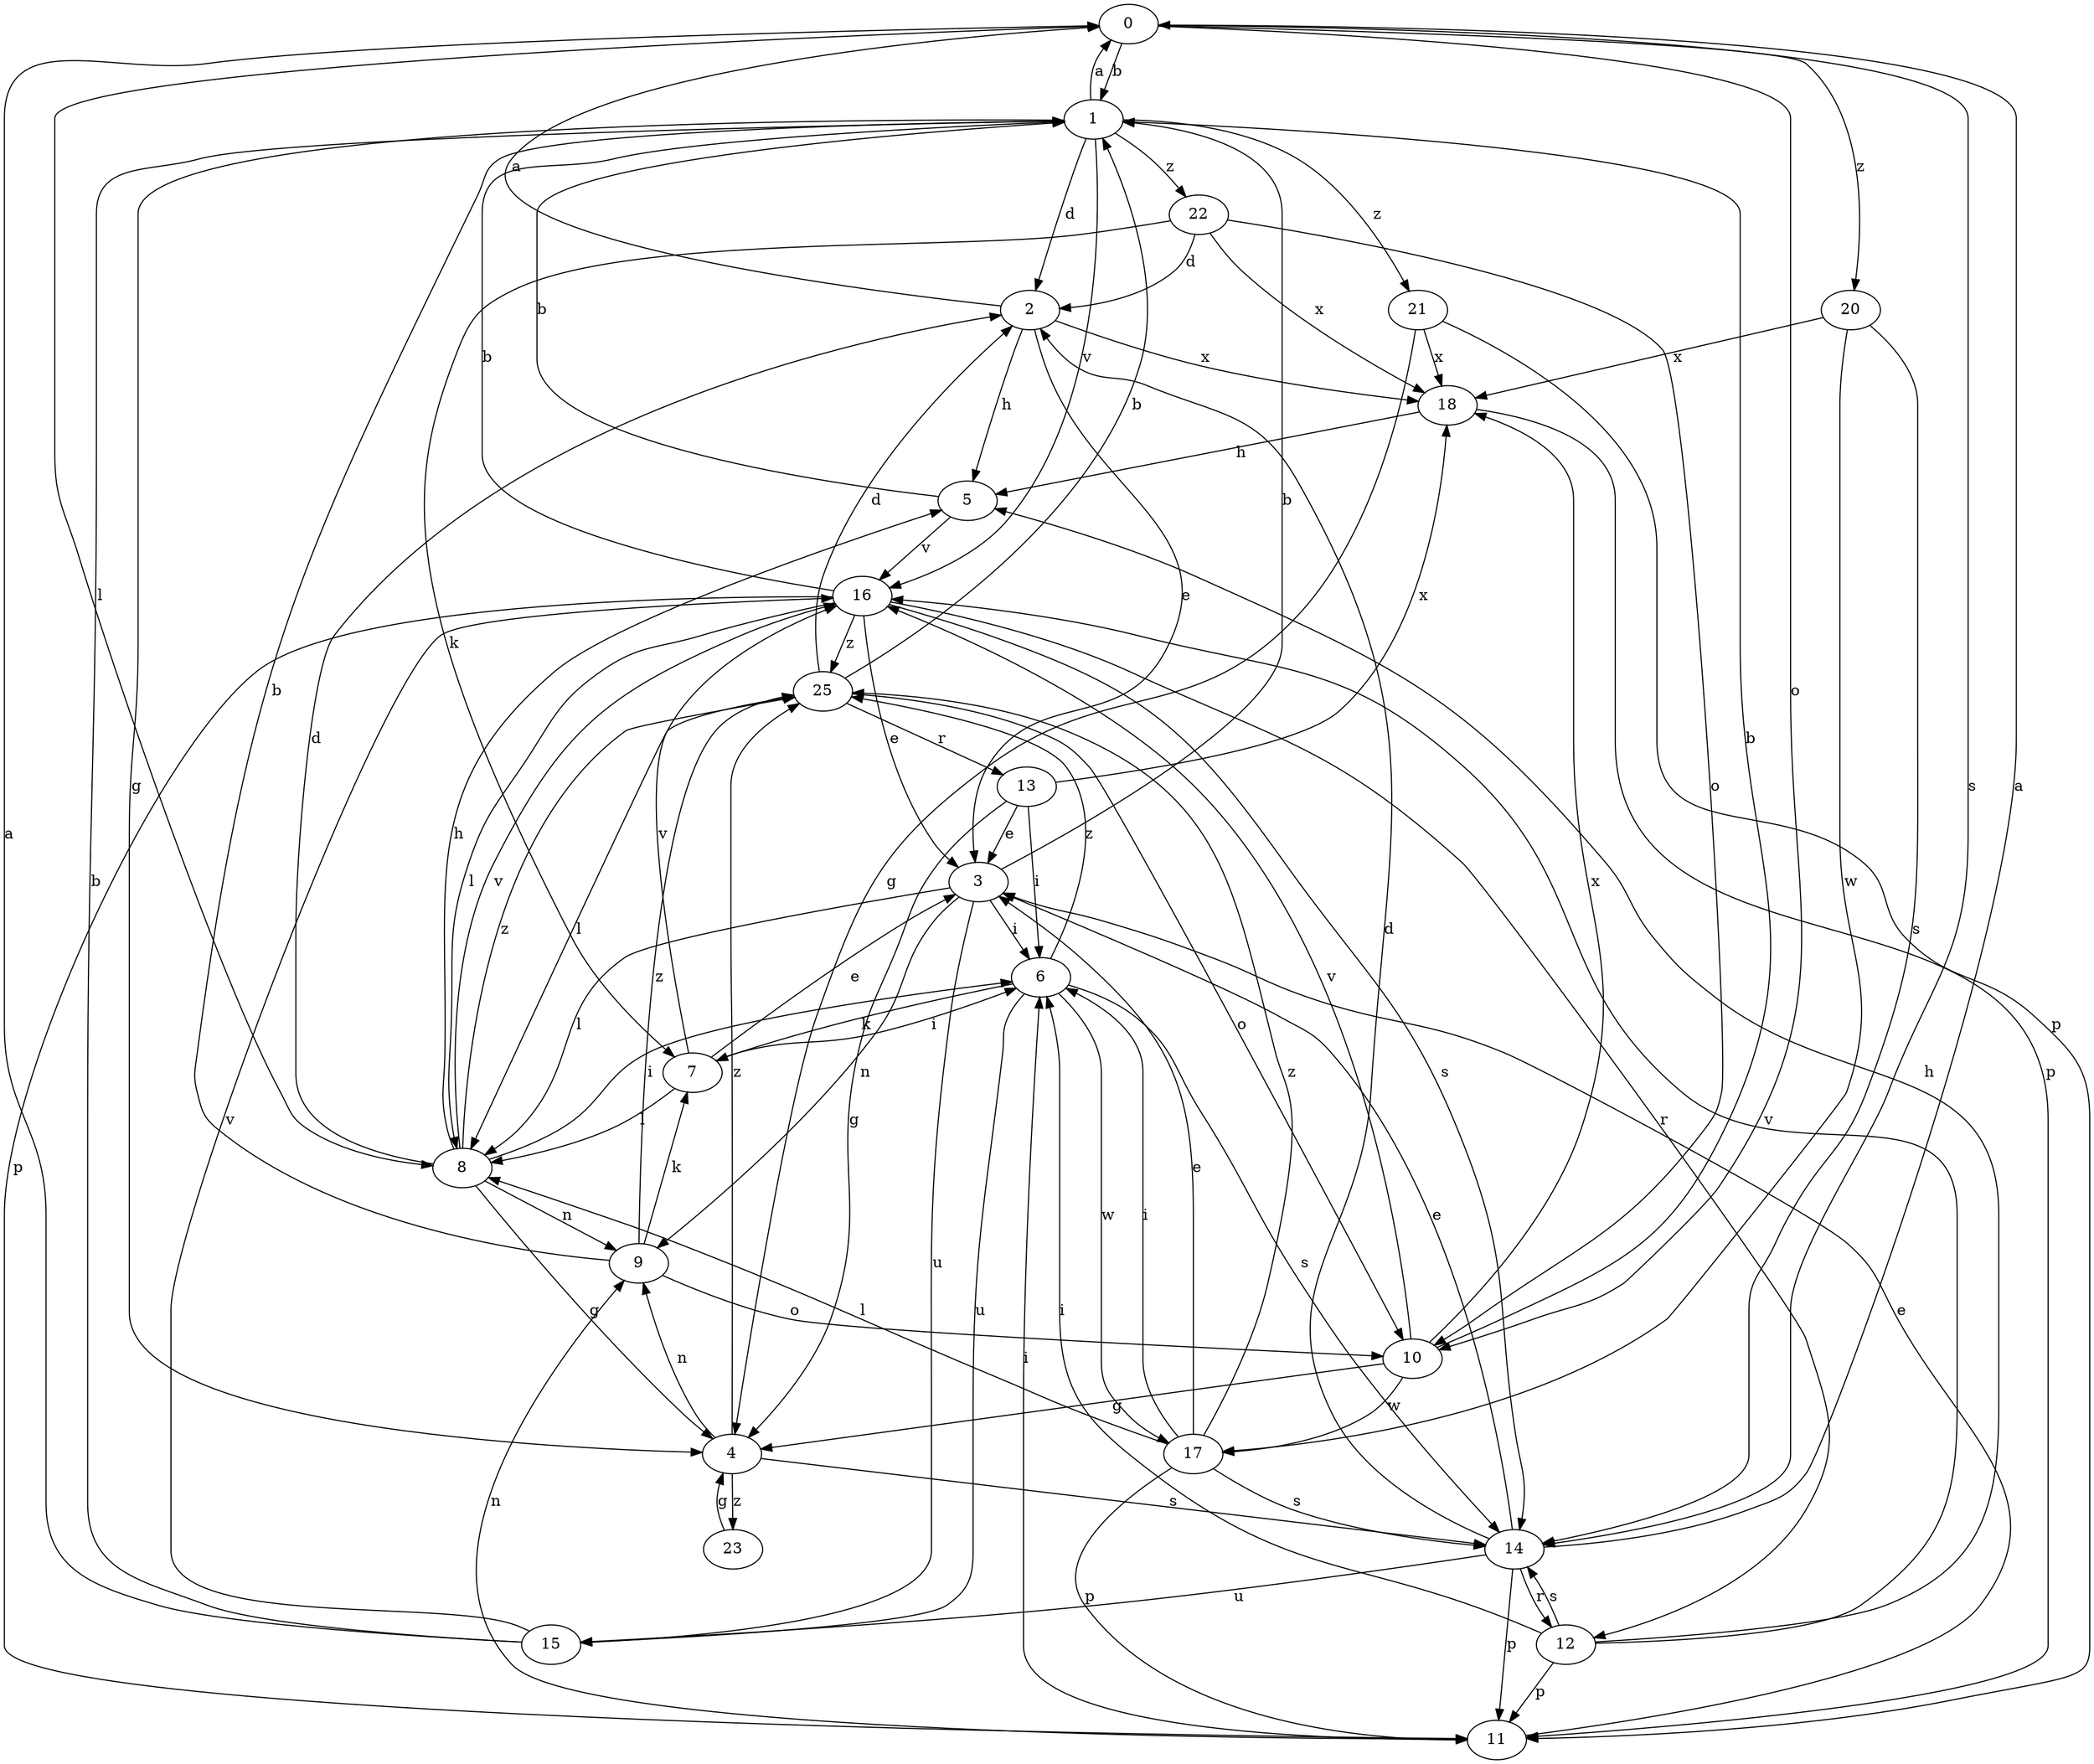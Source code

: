 strict digraph  {
0;
1;
2;
3;
4;
5;
6;
7;
8;
9;
10;
11;
12;
13;
14;
15;
16;
17;
18;
20;
21;
22;
23;
25;
0 -> 1  [label=b];
0 -> 8  [label=l];
0 -> 10  [label=o];
0 -> 14  [label=s];
0 -> 20  [label=z];
1 -> 0  [label=a];
1 -> 2  [label=d];
1 -> 4  [label=g];
1 -> 16  [label=v];
1 -> 21  [label=z];
1 -> 22  [label=z];
2 -> 0  [label=a];
2 -> 3  [label=e];
2 -> 5  [label=h];
2 -> 18  [label=x];
3 -> 1  [label=b];
3 -> 6  [label=i];
3 -> 8  [label=l];
3 -> 9  [label=n];
3 -> 15  [label=u];
4 -> 9  [label=n];
4 -> 14  [label=s];
4 -> 23  [label=z];
4 -> 25  [label=z];
5 -> 1  [label=b];
5 -> 16  [label=v];
6 -> 7  [label=k];
6 -> 14  [label=s];
6 -> 15  [label=u];
6 -> 17  [label=w];
6 -> 25  [label=z];
7 -> 3  [label=e];
7 -> 6  [label=i];
7 -> 8  [label=l];
7 -> 16  [label=v];
8 -> 2  [label=d];
8 -> 4  [label=g];
8 -> 5  [label=h];
8 -> 6  [label=i];
8 -> 9  [label=n];
8 -> 16  [label=v];
8 -> 25  [label=z];
9 -> 1  [label=b];
9 -> 7  [label=k];
9 -> 10  [label=o];
9 -> 25  [label=z];
10 -> 1  [label=b];
10 -> 4  [label=g];
10 -> 16  [label=v];
10 -> 17  [label=w];
10 -> 18  [label=x];
11 -> 3  [label=e];
11 -> 6  [label=i];
11 -> 9  [label=n];
12 -> 5  [label=h];
12 -> 6  [label=i];
12 -> 11  [label=p];
12 -> 14  [label=s];
12 -> 16  [label=v];
13 -> 3  [label=e];
13 -> 4  [label=g];
13 -> 6  [label=i];
13 -> 18  [label=x];
14 -> 0  [label=a];
14 -> 2  [label=d];
14 -> 3  [label=e];
14 -> 11  [label=p];
14 -> 12  [label=r];
14 -> 15  [label=u];
15 -> 0  [label=a];
15 -> 1  [label=b];
15 -> 16  [label=v];
16 -> 1  [label=b];
16 -> 3  [label=e];
16 -> 8  [label=l];
16 -> 11  [label=p];
16 -> 12  [label=r];
16 -> 14  [label=s];
16 -> 25  [label=z];
17 -> 3  [label=e];
17 -> 6  [label=i];
17 -> 8  [label=l];
17 -> 11  [label=p];
17 -> 14  [label=s];
17 -> 25  [label=z];
18 -> 5  [label=h];
18 -> 11  [label=p];
20 -> 14  [label=s];
20 -> 17  [label=w];
20 -> 18  [label=x];
21 -> 4  [label=g];
21 -> 11  [label=p];
21 -> 18  [label=x];
22 -> 2  [label=d];
22 -> 7  [label=k];
22 -> 10  [label=o];
22 -> 18  [label=x];
23 -> 4  [label=g];
25 -> 1  [label=b];
25 -> 2  [label=d];
25 -> 8  [label=l];
25 -> 10  [label=o];
25 -> 13  [label=r];
}
